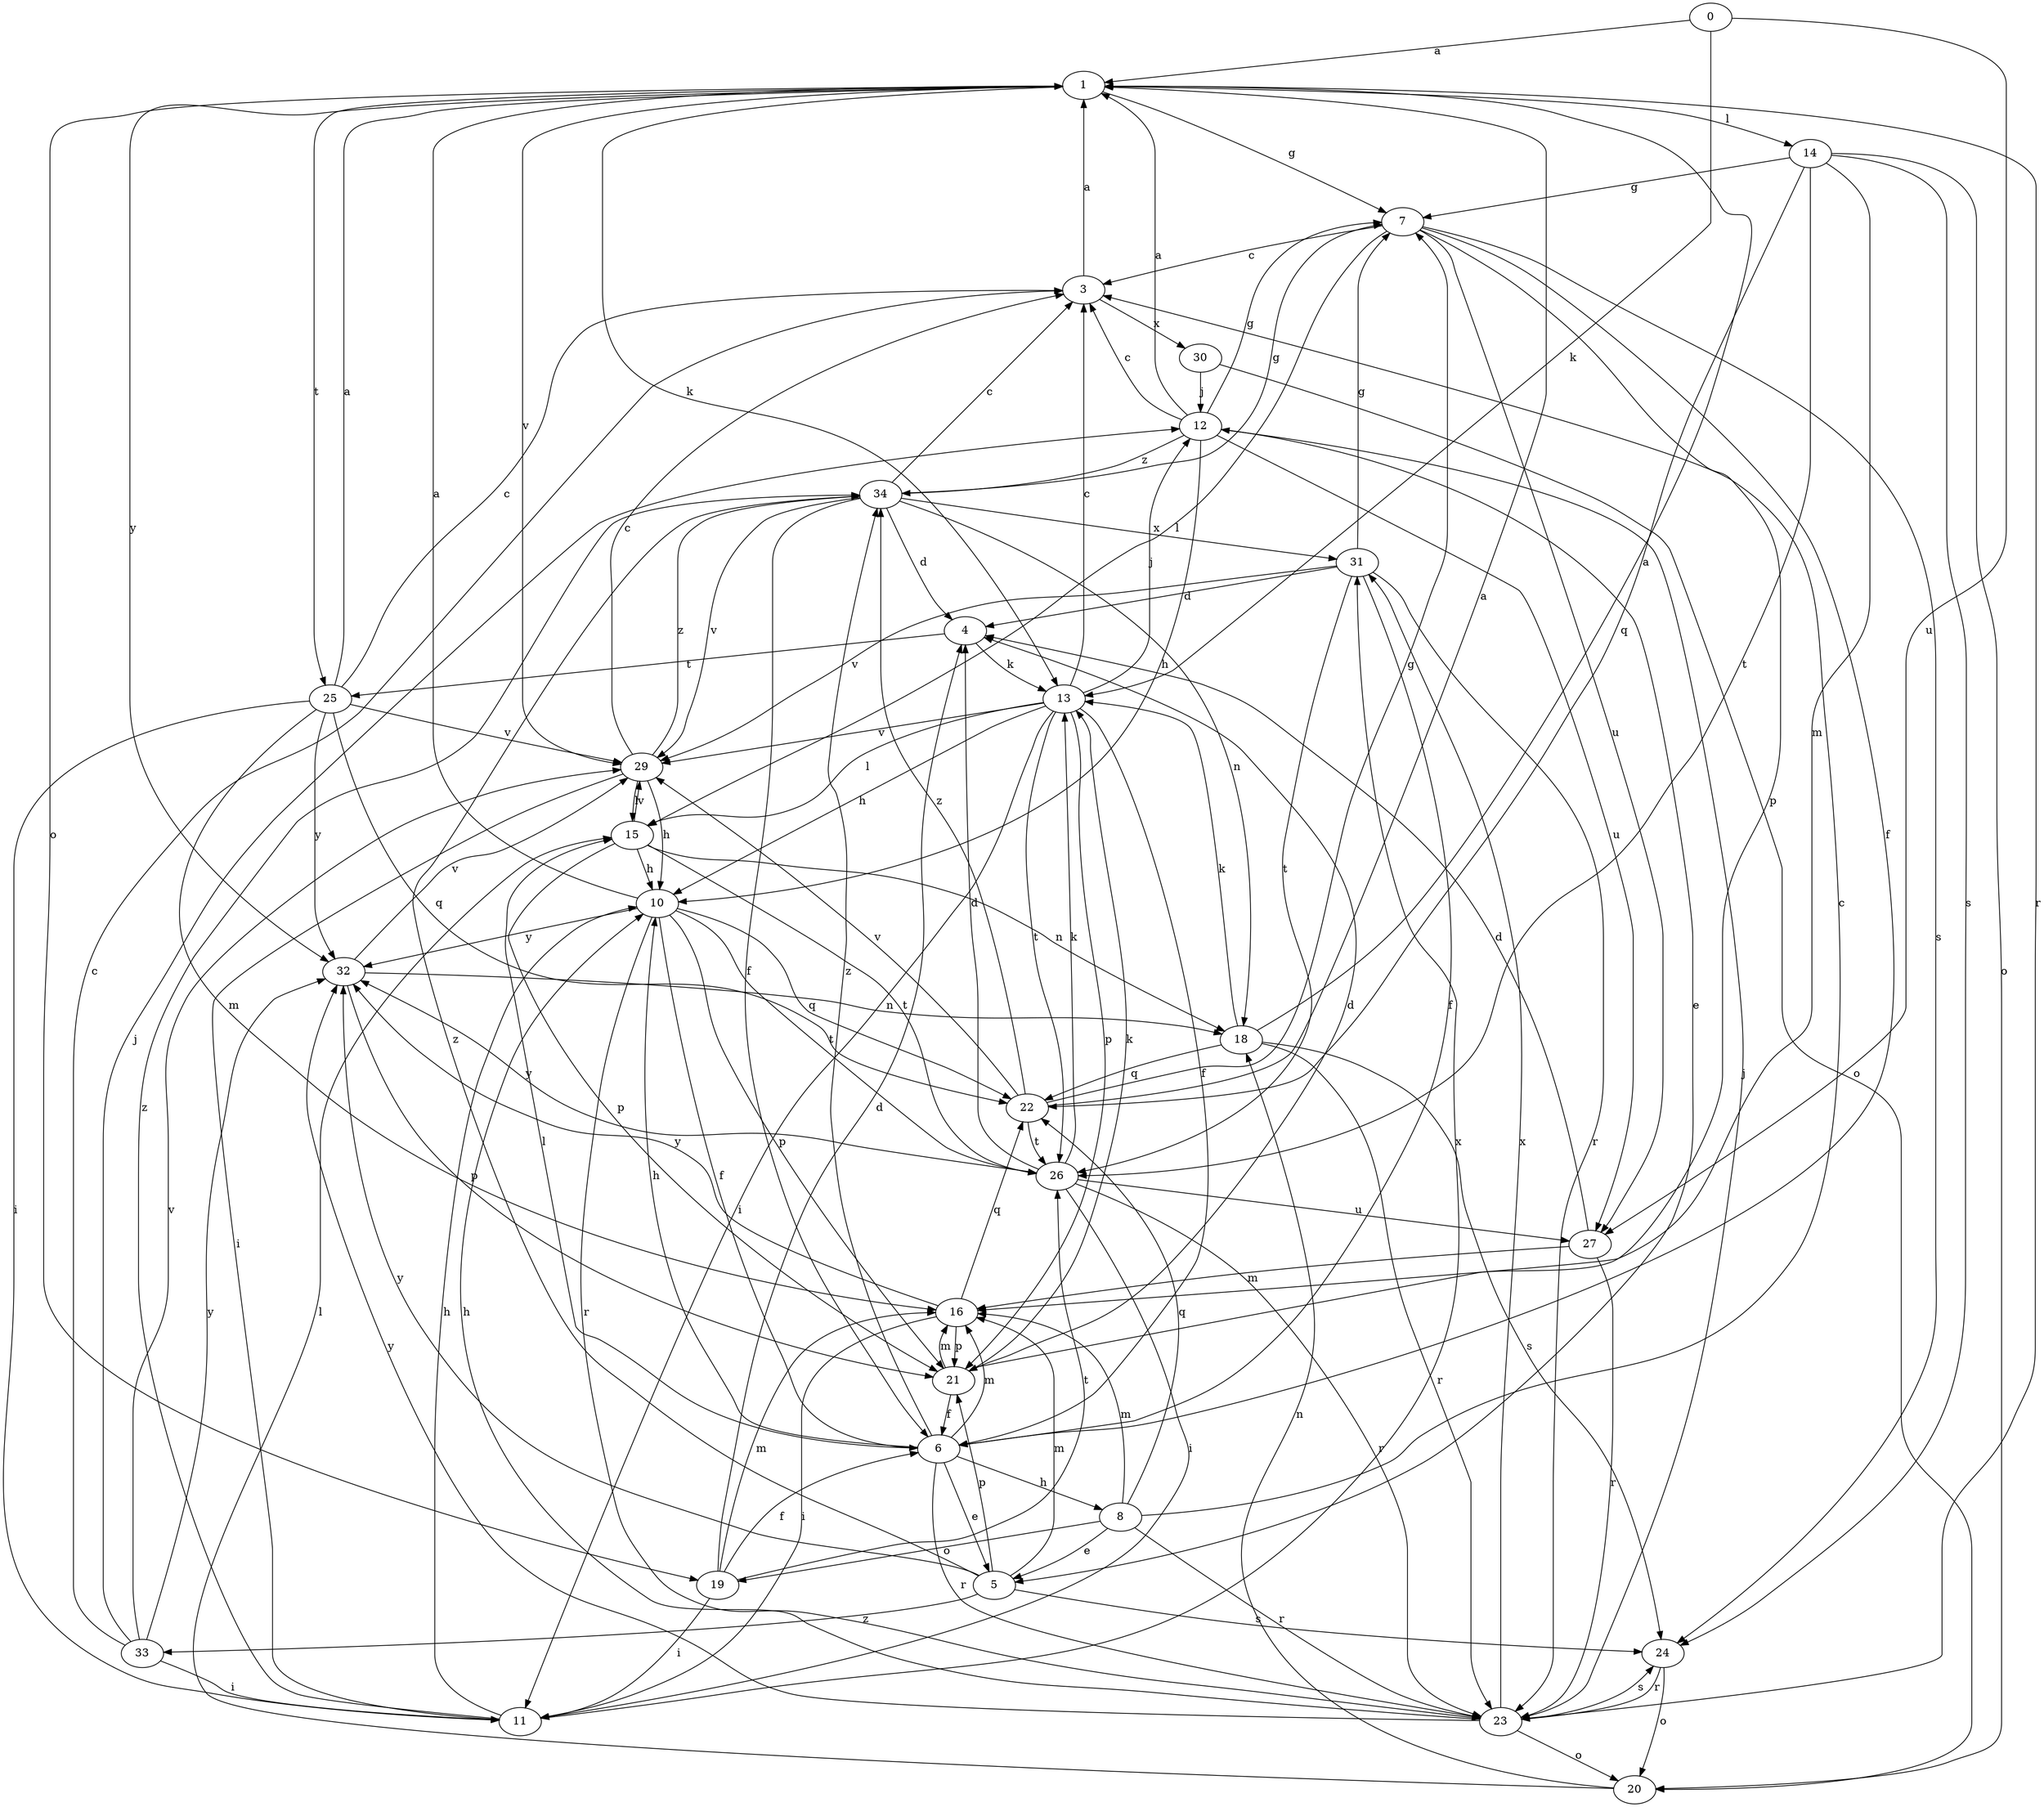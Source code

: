 strict digraph  {
0;
1;
3;
4;
5;
6;
7;
8;
10;
11;
12;
13;
14;
15;
16;
18;
19;
20;
21;
22;
23;
24;
25;
26;
27;
29;
30;
31;
32;
33;
34;
0 -> 1  [label=a];
0 -> 13  [label=k];
0 -> 27  [label=u];
1 -> 7  [label=g];
1 -> 13  [label=k];
1 -> 14  [label=l];
1 -> 19  [label=o];
1 -> 23  [label=r];
1 -> 25  [label=t];
1 -> 29  [label=v];
1 -> 32  [label=y];
3 -> 1  [label=a];
3 -> 30  [label=x];
4 -> 13  [label=k];
4 -> 25  [label=t];
5 -> 16  [label=m];
5 -> 21  [label=p];
5 -> 24  [label=s];
5 -> 32  [label=y];
5 -> 33  [label=z];
5 -> 34  [label=z];
6 -> 5  [label=e];
6 -> 8  [label=h];
6 -> 10  [label=h];
6 -> 15  [label=l];
6 -> 16  [label=m];
6 -> 23  [label=r];
6 -> 34  [label=z];
7 -> 3  [label=c];
7 -> 6  [label=f];
7 -> 15  [label=l];
7 -> 21  [label=p];
7 -> 24  [label=s];
7 -> 27  [label=u];
8 -> 3  [label=c];
8 -> 5  [label=e];
8 -> 16  [label=m];
8 -> 19  [label=o];
8 -> 22  [label=q];
8 -> 23  [label=r];
10 -> 1  [label=a];
10 -> 6  [label=f];
10 -> 21  [label=p];
10 -> 22  [label=q];
10 -> 23  [label=r];
10 -> 26  [label=t];
10 -> 32  [label=y];
11 -> 10  [label=h];
11 -> 31  [label=x];
11 -> 34  [label=z];
12 -> 1  [label=a];
12 -> 3  [label=c];
12 -> 5  [label=e];
12 -> 7  [label=g];
12 -> 10  [label=h];
12 -> 27  [label=u];
12 -> 34  [label=z];
13 -> 3  [label=c];
13 -> 6  [label=f];
13 -> 10  [label=h];
13 -> 11  [label=i];
13 -> 12  [label=j];
13 -> 15  [label=l];
13 -> 21  [label=p];
13 -> 26  [label=t];
13 -> 29  [label=v];
14 -> 7  [label=g];
14 -> 16  [label=m];
14 -> 20  [label=o];
14 -> 22  [label=q];
14 -> 24  [label=s];
14 -> 26  [label=t];
15 -> 10  [label=h];
15 -> 18  [label=n];
15 -> 21  [label=p];
15 -> 26  [label=t];
15 -> 29  [label=v];
16 -> 11  [label=i];
16 -> 21  [label=p];
16 -> 22  [label=q];
16 -> 32  [label=y];
18 -> 1  [label=a];
18 -> 13  [label=k];
18 -> 22  [label=q];
18 -> 23  [label=r];
18 -> 24  [label=s];
19 -> 4  [label=d];
19 -> 6  [label=f];
19 -> 11  [label=i];
19 -> 16  [label=m];
19 -> 26  [label=t];
20 -> 15  [label=l];
20 -> 18  [label=n];
21 -> 4  [label=d];
21 -> 6  [label=f];
21 -> 13  [label=k];
21 -> 16  [label=m];
22 -> 1  [label=a];
22 -> 7  [label=g];
22 -> 26  [label=t];
22 -> 29  [label=v];
22 -> 34  [label=z];
23 -> 10  [label=h];
23 -> 12  [label=j];
23 -> 20  [label=o];
23 -> 24  [label=s];
23 -> 31  [label=x];
23 -> 32  [label=y];
24 -> 20  [label=o];
24 -> 23  [label=r];
25 -> 1  [label=a];
25 -> 3  [label=c];
25 -> 11  [label=i];
25 -> 16  [label=m];
25 -> 22  [label=q];
25 -> 29  [label=v];
25 -> 32  [label=y];
26 -> 4  [label=d];
26 -> 11  [label=i];
26 -> 13  [label=k];
26 -> 23  [label=r];
26 -> 27  [label=u];
26 -> 32  [label=y];
27 -> 4  [label=d];
27 -> 16  [label=m];
27 -> 23  [label=r];
29 -> 3  [label=c];
29 -> 10  [label=h];
29 -> 11  [label=i];
29 -> 15  [label=l];
29 -> 34  [label=z];
30 -> 12  [label=j];
30 -> 20  [label=o];
31 -> 4  [label=d];
31 -> 6  [label=f];
31 -> 7  [label=g];
31 -> 23  [label=r];
31 -> 26  [label=t];
31 -> 29  [label=v];
32 -> 18  [label=n];
32 -> 21  [label=p];
32 -> 29  [label=v];
33 -> 3  [label=c];
33 -> 11  [label=i];
33 -> 12  [label=j];
33 -> 29  [label=v];
33 -> 32  [label=y];
34 -> 3  [label=c];
34 -> 4  [label=d];
34 -> 6  [label=f];
34 -> 7  [label=g];
34 -> 18  [label=n];
34 -> 29  [label=v];
34 -> 31  [label=x];
}
